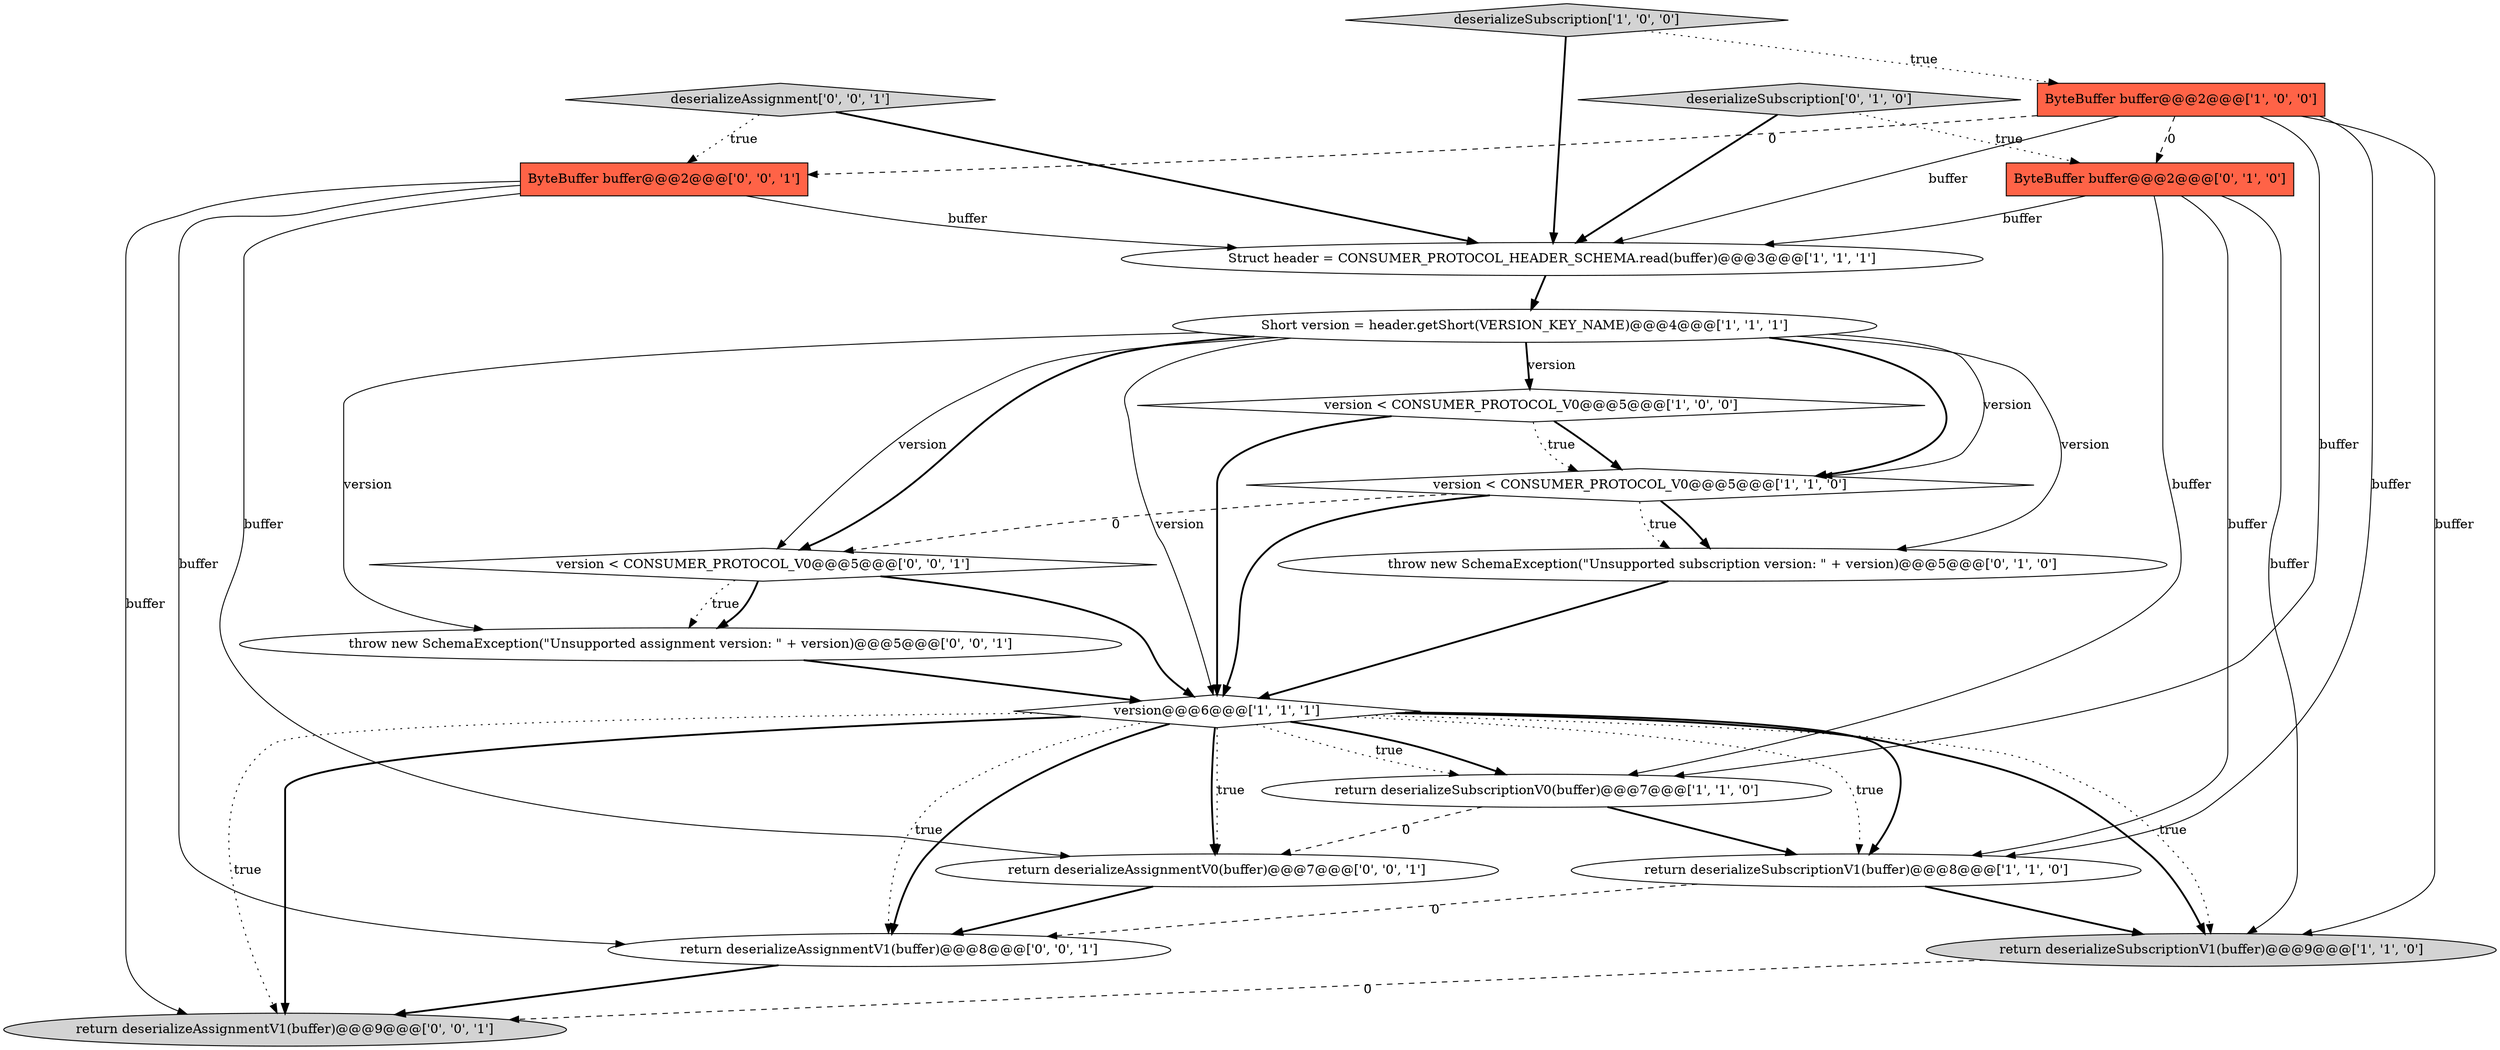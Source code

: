digraph {
1 [style = filled, label = "version < CONSUMER_PROTOCOL_V0@@@5@@@['1', '0', '0']", fillcolor = white, shape = diamond image = "AAA0AAABBB1BBB"];
4 [style = filled, label = "Struct header = CONSUMER_PROTOCOL_HEADER_SCHEMA.read(buffer)@@@3@@@['1', '1', '1']", fillcolor = white, shape = ellipse image = "AAA0AAABBB1BBB"];
9 [style = filled, label = "return deserializeSubscriptionV0(buffer)@@@7@@@['1', '1', '0']", fillcolor = white, shape = ellipse image = "AAA0AAABBB1BBB"];
19 [style = filled, label = "deserializeAssignment['0', '0', '1']", fillcolor = lightgray, shape = diamond image = "AAA0AAABBB3BBB"];
14 [style = filled, label = "throw new SchemaException(\"Unsupported assignment version: \" + version)@@@5@@@['0', '0', '1']", fillcolor = white, shape = ellipse image = "AAA0AAABBB3BBB"];
18 [style = filled, label = "version < CONSUMER_PROTOCOL_V0@@@5@@@['0', '0', '1']", fillcolor = white, shape = diamond image = "AAA0AAABBB3BBB"];
10 [style = filled, label = "ByteBuffer buffer@@@2@@@['0', '1', '0']", fillcolor = tomato, shape = box image = "AAA1AAABBB2BBB"];
2 [style = filled, label = "return deserializeSubscriptionV1(buffer)@@@8@@@['1', '1', '0']", fillcolor = white, shape = ellipse image = "AAA0AAABBB1BBB"];
5 [style = filled, label = "version@@@6@@@['1', '1', '1']", fillcolor = white, shape = diamond image = "AAA0AAABBB1BBB"];
11 [style = filled, label = "deserializeSubscription['0', '1', '0']", fillcolor = lightgray, shape = diamond image = "AAA0AAABBB2BBB"];
17 [style = filled, label = "return deserializeAssignmentV1(buffer)@@@9@@@['0', '0', '1']", fillcolor = lightgray, shape = ellipse image = "AAA0AAABBB3BBB"];
8 [style = filled, label = "deserializeSubscription['1', '0', '0']", fillcolor = lightgray, shape = diamond image = "AAA0AAABBB1BBB"];
7 [style = filled, label = "version < CONSUMER_PROTOCOL_V0@@@5@@@['1', '1', '0']", fillcolor = white, shape = diamond image = "AAA0AAABBB1BBB"];
13 [style = filled, label = "return deserializeAssignmentV0(buffer)@@@7@@@['0', '0', '1']", fillcolor = white, shape = ellipse image = "AAA0AAABBB3BBB"];
12 [style = filled, label = "throw new SchemaException(\"Unsupported subscription version: \" + version)@@@5@@@['0', '1', '0']", fillcolor = white, shape = ellipse image = "AAA0AAABBB2BBB"];
16 [style = filled, label = "ByteBuffer buffer@@@2@@@['0', '0', '1']", fillcolor = tomato, shape = box image = "AAA0AAABBB3BBB"];
0 [style = filled, label = "ByteBuffer buffer@@@2@@@['1', '0', '0']", fillcolor = tomato, shape = box image = "AAA1AAABBB1BBB"];
15 [style = filled, label = "return deserializeAssignmentV1(buffer)@@@8@@@['0', '0', '1']", fillcolor = white, shape = ellipse image = "AAA0AAABBB3BBB"];
6 [style = filled, label = "Short version = header.getShort(VERSION_KEY_NAME)@@@4@@@['1', '1', '1']", fillcolor = white, shape = ellipse image = "AAA0AAABBB1BBB"];
3 [style = filled, label = "return deserializeSubscriptionV1(buffer)@@@9@@@['1', '1', '0']", fillcolor = lightgray, shape = ellipse image = "AAA0AAABBB1BBB"];
1->5 [style = bold, label=""];
5->3 [style = bold, label=""];
5->17 [style = dotted, label="true"];
10->4 [style = solid, label="buffer"];
3->17 [style = dashed, label="0"];
12->5 [style = bold, label=""];
7->18 [style = dashed, label="0"];
5->9 [style = bold, label=""];
10->2 [style = solid, label="buffer"];
4->6 [style = bold, label=""];
9->2 [style = bold, label=""];
16->15 [style = solid, label="buffer"];
7->12 [style = bold, label=""];
6->18 [style = bold, label=""];
11->10 [style = dotted, label="true"];
2->3 [style = bold, label=""];
11->4 [style = bold, label=""];
0->16 [style = dashed, label="0"];
5->15 [style = bold, label=""];
5->3 [style = dotted, label="true"];
0->4 [style = solid, label="buffer"];
5->17 [style = bold, label=""];
1->7 [style = bold, label=""];
6->5 [style = solid, label="version"];
18->14 [style = dotted, label="true"];
5->15 [style = dotted, label="true"];
0->10 [style = dashed, label="0"];
7->12 [style = dotted, label="true"];
2->15 [style = dashed, label="0"];
1->7 [style = dotted, label="true"];
0->2 [style = solid, label="buffer"];
6->1 [style = solid, label="version"];
6->1 [style = bold, label=""];
5->2 [style = bold, label=""];
7->5 [style = bold, label=""];
15->17 [style = bold, label=""];
5->13 [style = dotted, label="true"];
10->3 [style = solid, label="buffer"];
6->12 [style = solid, label="version"];
0->9 [style = solid, label="buffer"];
18->5 [style = bold, label=""];
5->13 [style = bold, label=""];
0->3 [style = solid, label="buffer"];
9->13 [style = dashed, label="0"];
16->17 [style = solid, label="buffer"];
19->16 [style = dotted, label="true"];
16->4 [style = solid, label="buffer"];
5->9 [style = dotted, label="true"];
6->7 [style = solid, label="version"];
16->13 [style = solid, label="buffer"];
6->18 [style = solid, label="version"];
8->0 [style = dotted, label="true"];
13->15 [style = bold, label=""];
19->4 [style = bold, label=""];
8->4 [style = bold, label=""];
5->2 [style = dotted, label="true"];
6->7 [style = bold, label=""];
18->14 [style = bold, label=""];
10->9 [style = solid, label="buffer"];
6->14 [style = solid, label="version"];
14->5 [style = bold, label=""];
}
